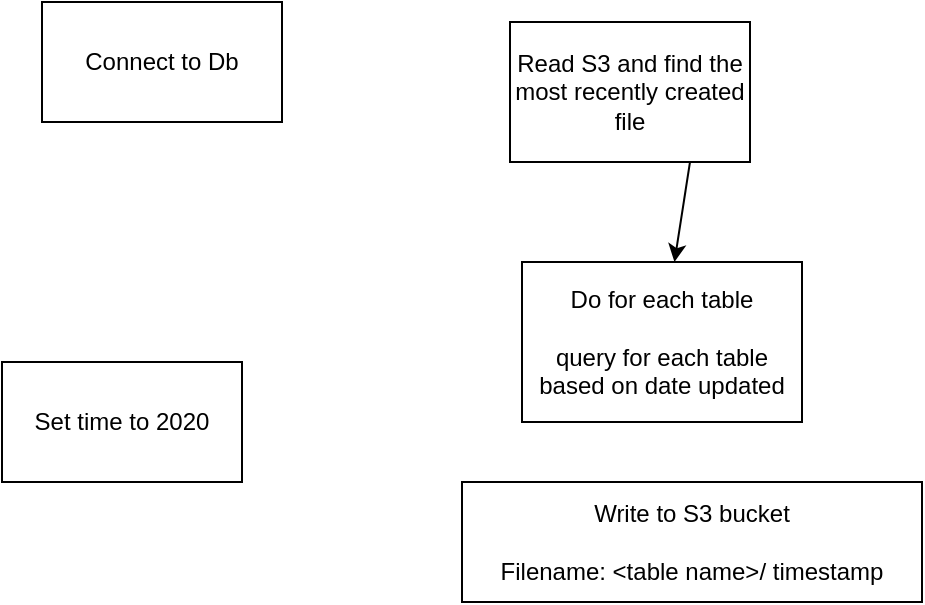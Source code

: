 <mxfile>
    <diagram id="6-qIsg_Fr6xJB_TR5R-c" name="Page-1">
        <mxGraphModel dx="1216" dy="827" grid="1" gridSize="10" guides="1" tooltips="1" connect="1" arrows="1" fold="1" page="1" pageScale="1" pageWidth="827" pageHeight="1169" math="0" shadow="0">
            <root>
                <mxCell id="0"/>
                <mxCell id="1" parent="0"/>
                <mxCell id="4" value="Connect to Db" style="rounded=0;whiteSpace=wrap;html=1;" vertex="1" parent="1">
                    <mxGeometry x="180" y="110" width="120" height="60" as="geometry"/>
                </mxCell>
                <mxCell id="5" value="Set time to 2020" style="rounded=0;whiteSpace=wrap;html=1;" vertex="1" parent="1">
                    <mxGeometry x="160" y="290" width="120" height="60" as="geometry"/>
                </mxCell>
                <mxCell id="9" style="edgeStyle=none;html=1;exitX=0.75;exitY=1;exitDx=0;exitDy=0;" edge="1" parent="1" source="6" target="8">
                    <mxGeometry relative="1" as="geometry"/>
                </mxCell>
                <mxCell id="6" value="Read S3 and find the most recently created file" style="rounded=0;whiteSpace=wrap;html=1;" vertex="1" parent="1">
                    <mxGeometry x="414" y="120" width="120" height="70" as="geometry"/>
                </mxCell>
                <mxCell id="7" value="Write to S3 bucket&lt;br&gt;&lt;br&gt;Filename: &amp;lt;table name&amp;gt;/ timestamp" style="rounded=0;whiteSpace=wrap;html=1;" vertex="1" parent="1">
                    <mxGeometry x="390" y="350" width="230" height="60" as="geometry"/>
                </mxCell>
                <mxCell id="8" value="Do for each table&lt;br&gt;&lt;br&gt;query for each table based on date updated" style="rounded=0;whiteSpace=wrap;html=1;" vertex="1" parent="1">
                    <mxGeometry x="420" y="240" width="140" height="80" as="geometry"/>
                </mxCell>
            </root>
        </mxGraphModel>
    </diagram>
</mxfile>